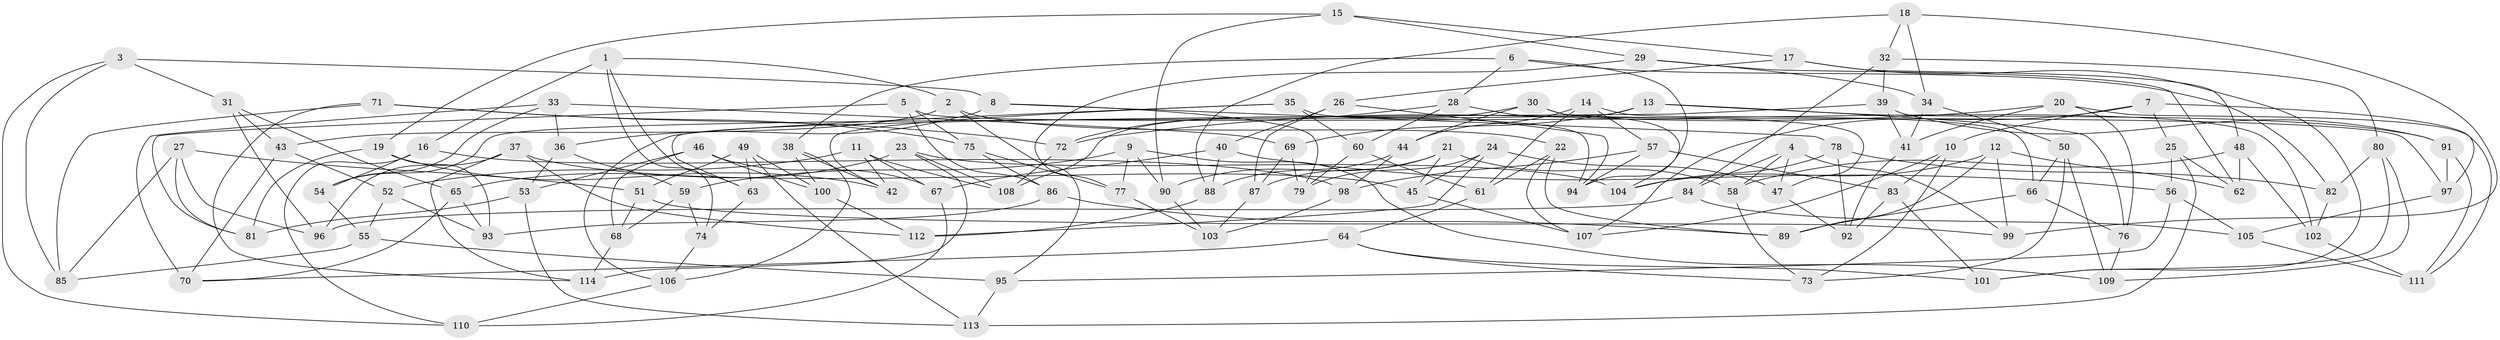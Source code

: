 // coarse degree distribution, {5: 0.14705882352941177, 4: 0.20588235294117646, 3: 0.14705882352941177, 6: 0.2647058823529412, 7: 0.058823529411764705, 9: 0.029411764705882353, 10: 0.08823529411764706, 13: 0.029411764705882353, 8: 0.029411764705882353}
// Generated by graph-tools (version 1.1) at 2025/04/03/04/25 22:04:09]
// undirected, 114 vertices, 228 edges
graph export_dot {
graph [start="1"]
  node [color=gray90,style=filled];
  1;
  2;
  3;
  4;
  5;
  6;
  7;
  8;
  9;
  10;
  11;
  12;
  13;
  14;
  15;
  16;
  17;
  18;
  19;
  20;
  21;
  22;
  23;
  24;
  25;
  26;
  27;
  28;
  29;
  30;
  31;
  32;
  33;
  34;
  35;
  36;
  37;
  38;
  39;
  40;
  41;
  42;
  43;
  44;
  45;
  46;
  47;
  48;
  49;
  50;
  51;
  52;
  53;
  54;
  55;
  56;
  57;
  58;
  59;
  60;
  61;
  62;
  63;
  64;
  65;
  66;
  67;
  68;
  69;
  70;
  71;
  72;
  73;
  74;
  75;
  76;
  77;
  78;
  79;
  80;
  81;
  82;
  83;
  84;
  85;
  86;
  87;
  88;
  89;
  90;
  91;
  92;
  93;
  94;
  95;
  96;
  97;
  98;
  99;
  100;
  101;
  102;
  103;
  104;
  105;
  106;
  107;
  108;
  109;
  110;
  111;
  112;
  113;
  114;
  1 -- 74;
  1 -- 16;
  1 -- 2;
  1 -- 63;
  2 -- 43;
  2 -- 22;
  2 -- 95;
  3 -- 85;
  3 -- 110;
  3 -- 31;
  3 -- 8;
  4 -- 84;
  4 -- 47;
  4 -- 58;
  4 -- 99;
  5 -- 86;
  5 -- 81;
  5 -- 97;
  5 -- 75;
  6 -- 82;
  6 -- 94;
  6 -- 28;
  6 -- 38;
  7 -- 25;
  7 -- 107;
  7 -- 10;
  7 -- 97;
  8 -- 78;
  8 -- 79;
  8 -- 36;
  9 -- 77;
  9 -- 109;
  9 -- 59;
  9 -- 90;
  10 -- 83;
  10 -- 73;
  10 -- 107;
  11 -- 108;
  11 -- 42;
  11 -- 67;
  11 -- 52;
  12 -- 104;
  12 -- 62;
  12 -- 89;
  12 -- 99;
  13 -- 54;
  13 -- 76;
  13 -- 69;
  13 -- 91;
  14 -- 66;
  14 -- 61;
  14 -- 57;
  14 -- 44;
  15 -- 17;
  15 -- 90;
  15 -- 29;
  15 -- 19;
  16 -- 110;
  16 -- 54;
  16 -- 98;
  17 -- 101;
  17 -- 48;
  17 -- 26;
  18 -- 99;
  18 -- 34;
  18 -- 32;
  18 -- 88;
  19 -- 81;
  19 -- 42;
  19 -- 93;
  20 -- 76;
  20 -- 41;
  20 -- 72;
  20 -- 111;
  21 -- 90;
  21 -- 87;
  21 -- 45;
  21 -- 58;
  22 -- 89;
  22 -- 61;
  22 -- 107;
  23 -- 108;
  23 -- 114;
  23 -- 65;
  23 -- 104;
  24 -- 79;
  24 -- 45;
  24 -- 112;
  24 -- 47;
  25 -- 113;
  25 -- 62;
  25 -- 56;
  26 -- 87;
  26 -- 40;
  26 -- 94;
  27 -- 81;
  27 -- 51;
  27 -- 96;
  27 -- 85;
  28 -- 60;
  28 -- 72;
  28 -- 104;
  29 -- 77;
  29 -- 62;
  29 -- 34;
  30 -- 44;
  30 -- 47;
  30 -- 108;
  30 -- 102;
  31 -- 96;
  31 -- 43;
  31 -- 65;
  32 -- 39;
  32 -- 80;
  32 -- 84;
  33 -- 70;
  33 -- 69;
  33 -- 54;
  33 -- 36;
  34 -- 41;
  34 -- 50;
  35 -- 94;
  35 -- 60;
  35 -- 42;
  35 -- 106;
  36 -- 53;
  36 -- 59;
  37 -- 96;
  37 -- 112;
  37 -- 45;
  37 -- 114;
  38 -- 42;
  38 -- 100;
  38 -- 106;
  39 -- 63;
  39 -- 41;
  39 -- 91;
  40 -- 88;
  40 -- 67;
  40 -- 56;
  41 -- 92;
  43 -- 52;
  43 -- 70;
  44 -- 88;
  44 -- 98;
  45 -- 107;
  46 -- 53;
  46 -- 68;
  46 -- 100;
  46 -- 67;
  47 -- 92;
  48 -- 58;
  48 -- 102;
  48 -- 62;
  49 -- 100;
  49 -- 51;
  49 -- 63;
  49 -- 113;
  50 -- 73;
  50 -- 109;
  50 -- 66;
  51 -- 99;
  51 -- 68;
  52 -- 93;
  52 -- 55;
  53 -- 113;
  53 -- 81;
  54 -- 55;
  55 -- 95;
  55 -- 85;
  56 -- 95;
  56 -- 105;
  57 -- 83;
  57 -- 98;
  57 -- 94;
  58 -- 73;
  59 -- 74;
  59 -- 68;
  60 -- 61;
  60 -- 79;
  61 -- 64;
  63 -- 74;
  64 -- 101;
  64 -- 73;
  64 -- 70;
  65 -- 70;
  65 -- 93;
  66 -- 89;
  66 -- 76;
  67 -- 110;
  68 -- 114;
  69 -- 87;
  69 -- 79;
  71 -- 85;
  71 -- 75;
  71 -- 114;
  71 -- 72;
  72 -- 108;
  74 -- 106;
  75 -- 86;
  75 -- 77;
  76 -- 109;
  77 -- 103;
  78 -- 104;
  78 -- 82;
  78 -- 92;
  80 -- 109;
  80 -- 101;
  80 -- 82;
  82 -- 102;
  83 -- 92;
  83 -- 101;
  84 -- 105;
  84 -- 96;
  86 -- 93;
  86 -- 89;
  87 -- 103;
  88 -- 112;
  90 -- 103;
  91 -- 97;
  91 -- 111;
  95 -- 113;
  97 -- 105;
  98 -- 103;
  100 -- 112;
  102 -- 111;
  105 -- 111;
  106 -- 110;
}
